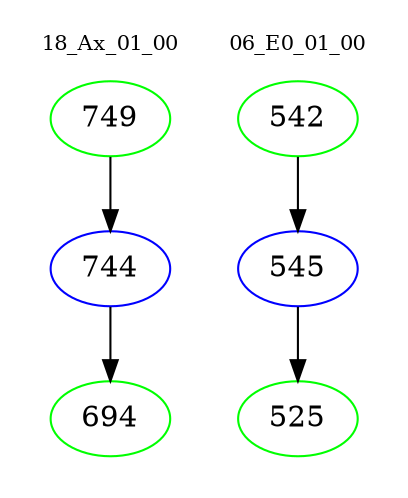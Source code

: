 digraph{
subgraph cluster_0 {
color = white
label = "18_Ax_01_00";
fontsize=10;
T0_749 [label="749", color="green"]
T0_749 -> T0_744 [color="black"]
T0_744 [label="744", color="blue"]
T0_744 -> T0_694 [color="black"]
T0_694 [label="694", color="green"]
}
subgraph cluster_1 {
color = white
label = "06_E0_01_00";
fontsize=10;
T1_542 [label="542", color="green"]
T1_542 -> T1_545 [color="black"]
T1_545 [label="545", color="blue"]
T1_545 -> T1_525 [color="black"]
T1_525 [label="525", color="green"]
}
}

